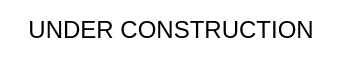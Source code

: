 <mxfile>
    <diagram id="TUEguqVuhNplBN5451N4" name="chart">
        <mxGraphModel dx="668" dy="667" grid="1" gridSize="10" guides="1" tooltips="1" connect="1" arrows="1" fold="1" page="1" pageScale="1" pageWidth="827" pageHeight="1169" math="0" shadow="0">
            <root>
                <mxCell id="0"/>
                <mxCell id="1" parent="0"/>
                <mxCell id="2" value="UNDER CONSTRUCTION" style="text;html=1;align=center;verticalAlign=middle;resizable=0;points=[];autosize=1;strokeColor=none;fillColor=none;" parent="1" vertex="1">
                    <mxGeometry x="295" y="278" width="170" height="30" as="geometry"/>
                </mxCell>
            </root>
        </mxGraphModel>
    </diagram>
</mxfile>
